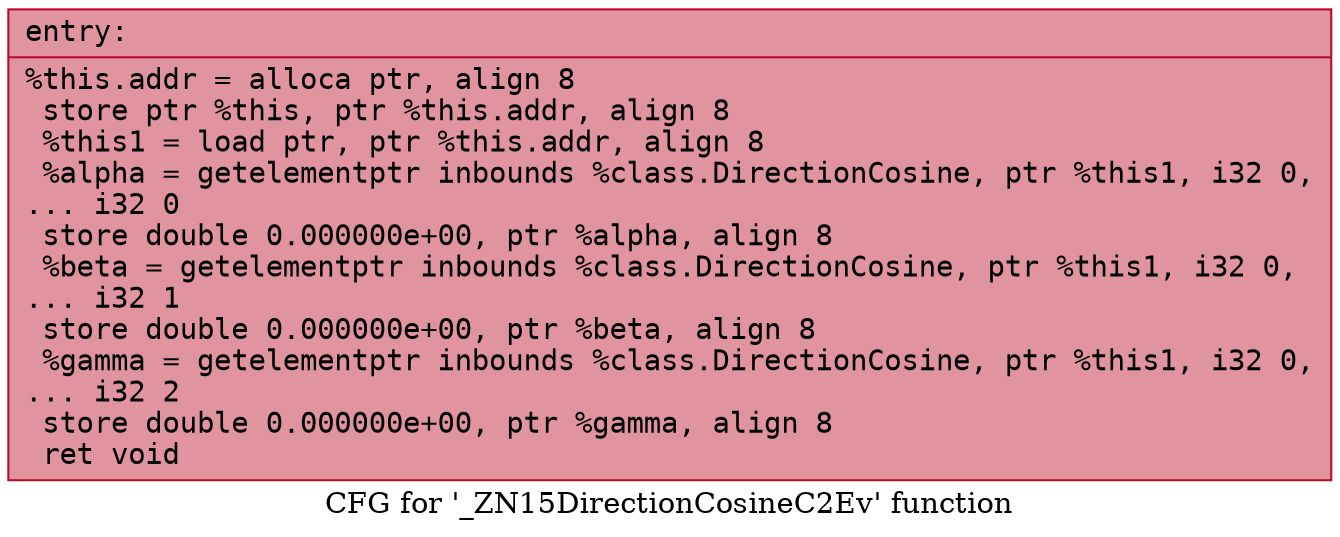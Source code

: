 digraph "CFG for '_ZN15DirectionCosineC2Ev' function" {
	label="CFG for '_ZN15DirectionCosineC2Ev' function";

	Node0x55f4622c2ad0 [shape=record,color="#b70d28ff", style=filled, fillcolor="#b70d2870" fontname="Courier",label="{entry:\l|  %this.addr = alloca ptr, align 8\l  store ptr %this, ptr %this.addr, align 8\l  %this1 = load ptr, ptr %this.addr, align 8\l  %alpha = getelementptr inbounds %class.DirectionCosine, ptr %this1, i32 0,\l... i32 0\l  store double 0.000000e+00, ptr %alpha, align 8\l  %beta = getelementptr inbounds %class.DirectionCosine, ptr %this1, i32 0,\l... i32 1\l  store double 0.000000e+00, ptr %beta, align 8\l  %gamma = getelementptr inbounds %class.DirectionCosine, ptr %this1, i32 0,\l... i32 2\l  store double 0.000000e+00, ptr %gamma, align 8\l  ret void\l}"];
}
